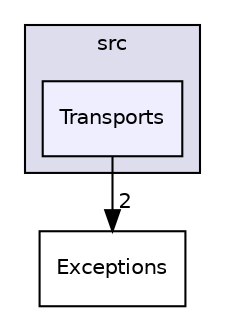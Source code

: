 digraph "/home/travis/build/AliceO2Group/Monitoring/src/Transports" {
  bgcolor=transparent;
  compound=true
  node [ fontsize="10", fontname="Helvetica"];
  edge [ labelfontsize="10", labelfontname="Helvetica"];
  subgraph clusterdir_68267d1309a1af8e8297ef4c3efbcdba {
    graph [ bgcolor="#ddddee", pencolor="black", label="src" fontname="Helvetica", fontsize="10", URL="dir_68267d1309a1af8e8297ef4c3efbcdba.html"]
  dir_0deade926bf5eba5a581165f192a0cb7 [shape=box, label="Transports", style="filled", fillcolor="#eeeeff", pencolor="black", URL="dir_0deade926bf5eba5a581165f192a0cb7.html"];
  }
  dir_6bd92bd93c0d5d9980919215b46f20a3 [shape=box label="Exceptions" URL="dir_6bd92bd93c0d5d9980919215b46f20a3.html"];
  dir_0deade926bf5eba5a581165f192a0cb7->dir_6bd92bd93c0d5d9980919215b46f20a3 [headlabel="2", labeldistance=1.5 headhref="dir_000005_000006.html"];
}
